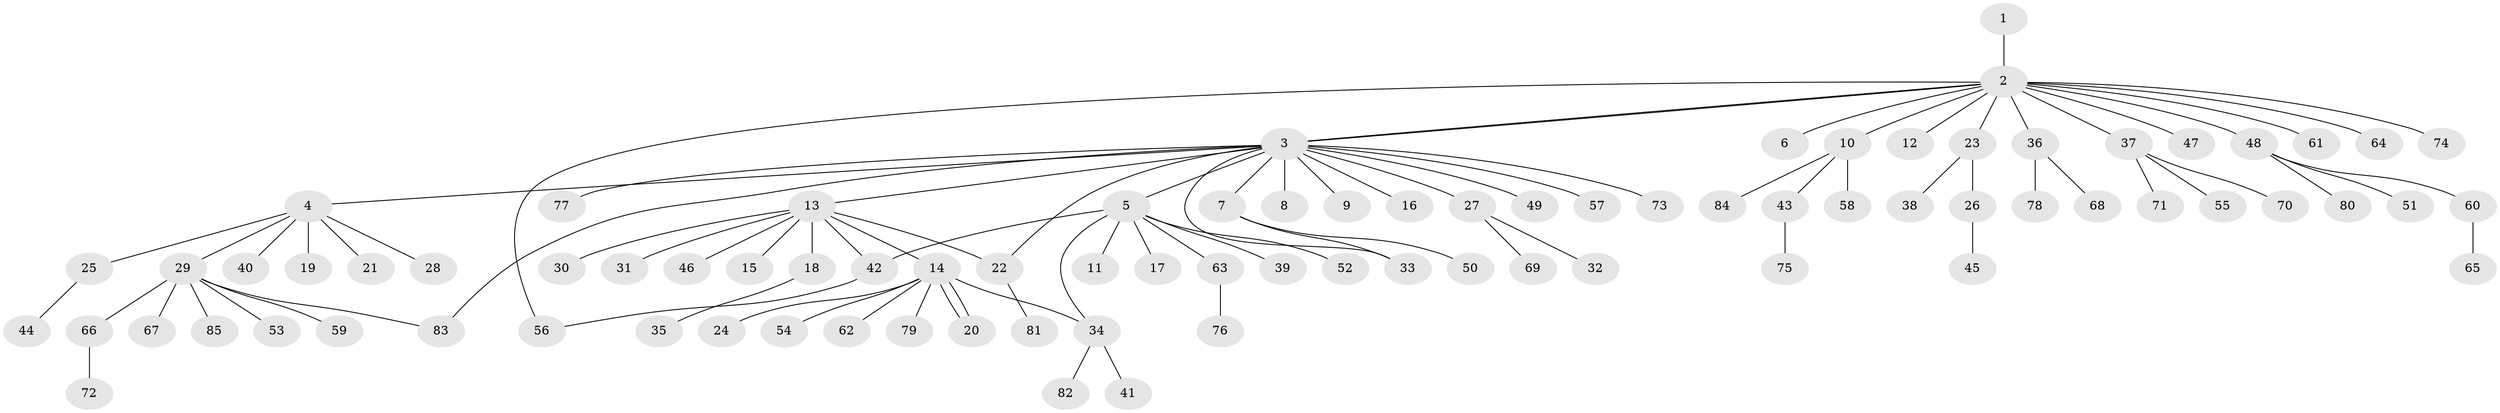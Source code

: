 // coarse degree distribution, {1: 0.6944444444444444, 4: 0.08333333333333333, 6: 0.027777777777777776, 5: 0.027777777777777776, 3: 0.027777777777777776, 11: 0.027777777777777776, 12: 0.027777777777777776, 2: 0.08333333333333333}
// Generated by graph-tools (version 1.1) at 2025/36/03/04/25 23:36:48]
// undirected, 85 vertices, 92 edges
graph export_dot {
  node [color=gray90,style=filled];
  1;
  2;
  3;
  4;
  5;
  6;
  7;
  8;
  9;
  10;
  11;
  12;
  13;
  14;
  15;
  16;
  17;
  18;
  19;
  20;
  21;
  22;
  23;
  24;
  25;
  26;
  27;
  28;
  29;
  30;
  31;
  32;
  33;
  34;
  35;
  36;
  37;
  38;
  39;
  40;
  41;
  42;
  43;
  44;
  45;
  46;
  47;
  48;
  49;
  50;
  51;
  52;
  53;
  54;
  55;
  56;
  57;
  58;
  59;
  60;
  61;
  62;
  63;
  64;
  65;
  66;
  67;
  68;
  69;
  70;
  71;
  72;
  73;
  74;
  75;
  76;
  77;
  78;
  79;
  80;
  81;
  82;
  83;
  84;
  85;
  1 -- 2;
  2 -- 3;
  2 -- 3;
  2 -- 6;
  2 -- 10;
  2 -- 12;
  2 -- 23;
  2 -- 36;
  2 -- 37;
  2 -- 47;
  2 -- 48;
  2 -- 56;
  2 -- 61;
  2 -- 64;
  2 -- 74;
  3 -- 4;
  3 -- 5;
  3 -- 7;
  3 -- 8;
  3 -- 9;
  3 -- 13;
  3 -- 16;
  3 -- 22;
  3 -- 27;
  3 -- 33;
  3 -- 49;
  3 -- 57;
  3 -- 73;
  3 -- 77;
  3 -- 83;
  4 -- 19;
  4 -- 21;
  4 -- 25;
  4 -- 28;
  4 -- 29;
  4 -- 40;
  5 -- 11;
  5 -- 17;
  5 -- 34;
  5 -- 39;
  5 -- 42;
  5 -- 52;
  5 -- 63;
  7 -- 33;
  7 -- 50;
  10 -- 43;
  10 -- 58;
  10 -- 84;
  13 -- 14;
  13 -- 15;
  13 -- 18;
  13 -- 22;
  13 -- 30;
  13 -- 31;
  13 -- 42;
  13 -- 46;
  14 -- 20;
  14 -- 20;
  14 -- 24;
  14 -- 34;
  14 -- 54;
  14 -- 62;
  14 -- 79;
  18 -- 35;
  22 -- 81;
  23 -- 26;
  23 -- 38;
  25 -- 44;
  26 -- 45;
  27 -- 32;
  27 -- 69;
  29 -- 53;
  29 -- 59;
  29 -- 66;
  29 -- 67;
  29 -- 83;
  29 -- 85;
  34 -- 41;
  34 -- 82;
  36 -- 68;
  36 -- 78;
  37 -- 55;
  37 -- 70;
  37 -- 71;
  42 -- 56;
  43 -- 75;
  48 -- 51;
  48 -- 60;
  48 -- 80;
  60 -- 65;
  63 -- 76;
  66 -- 72;
}
